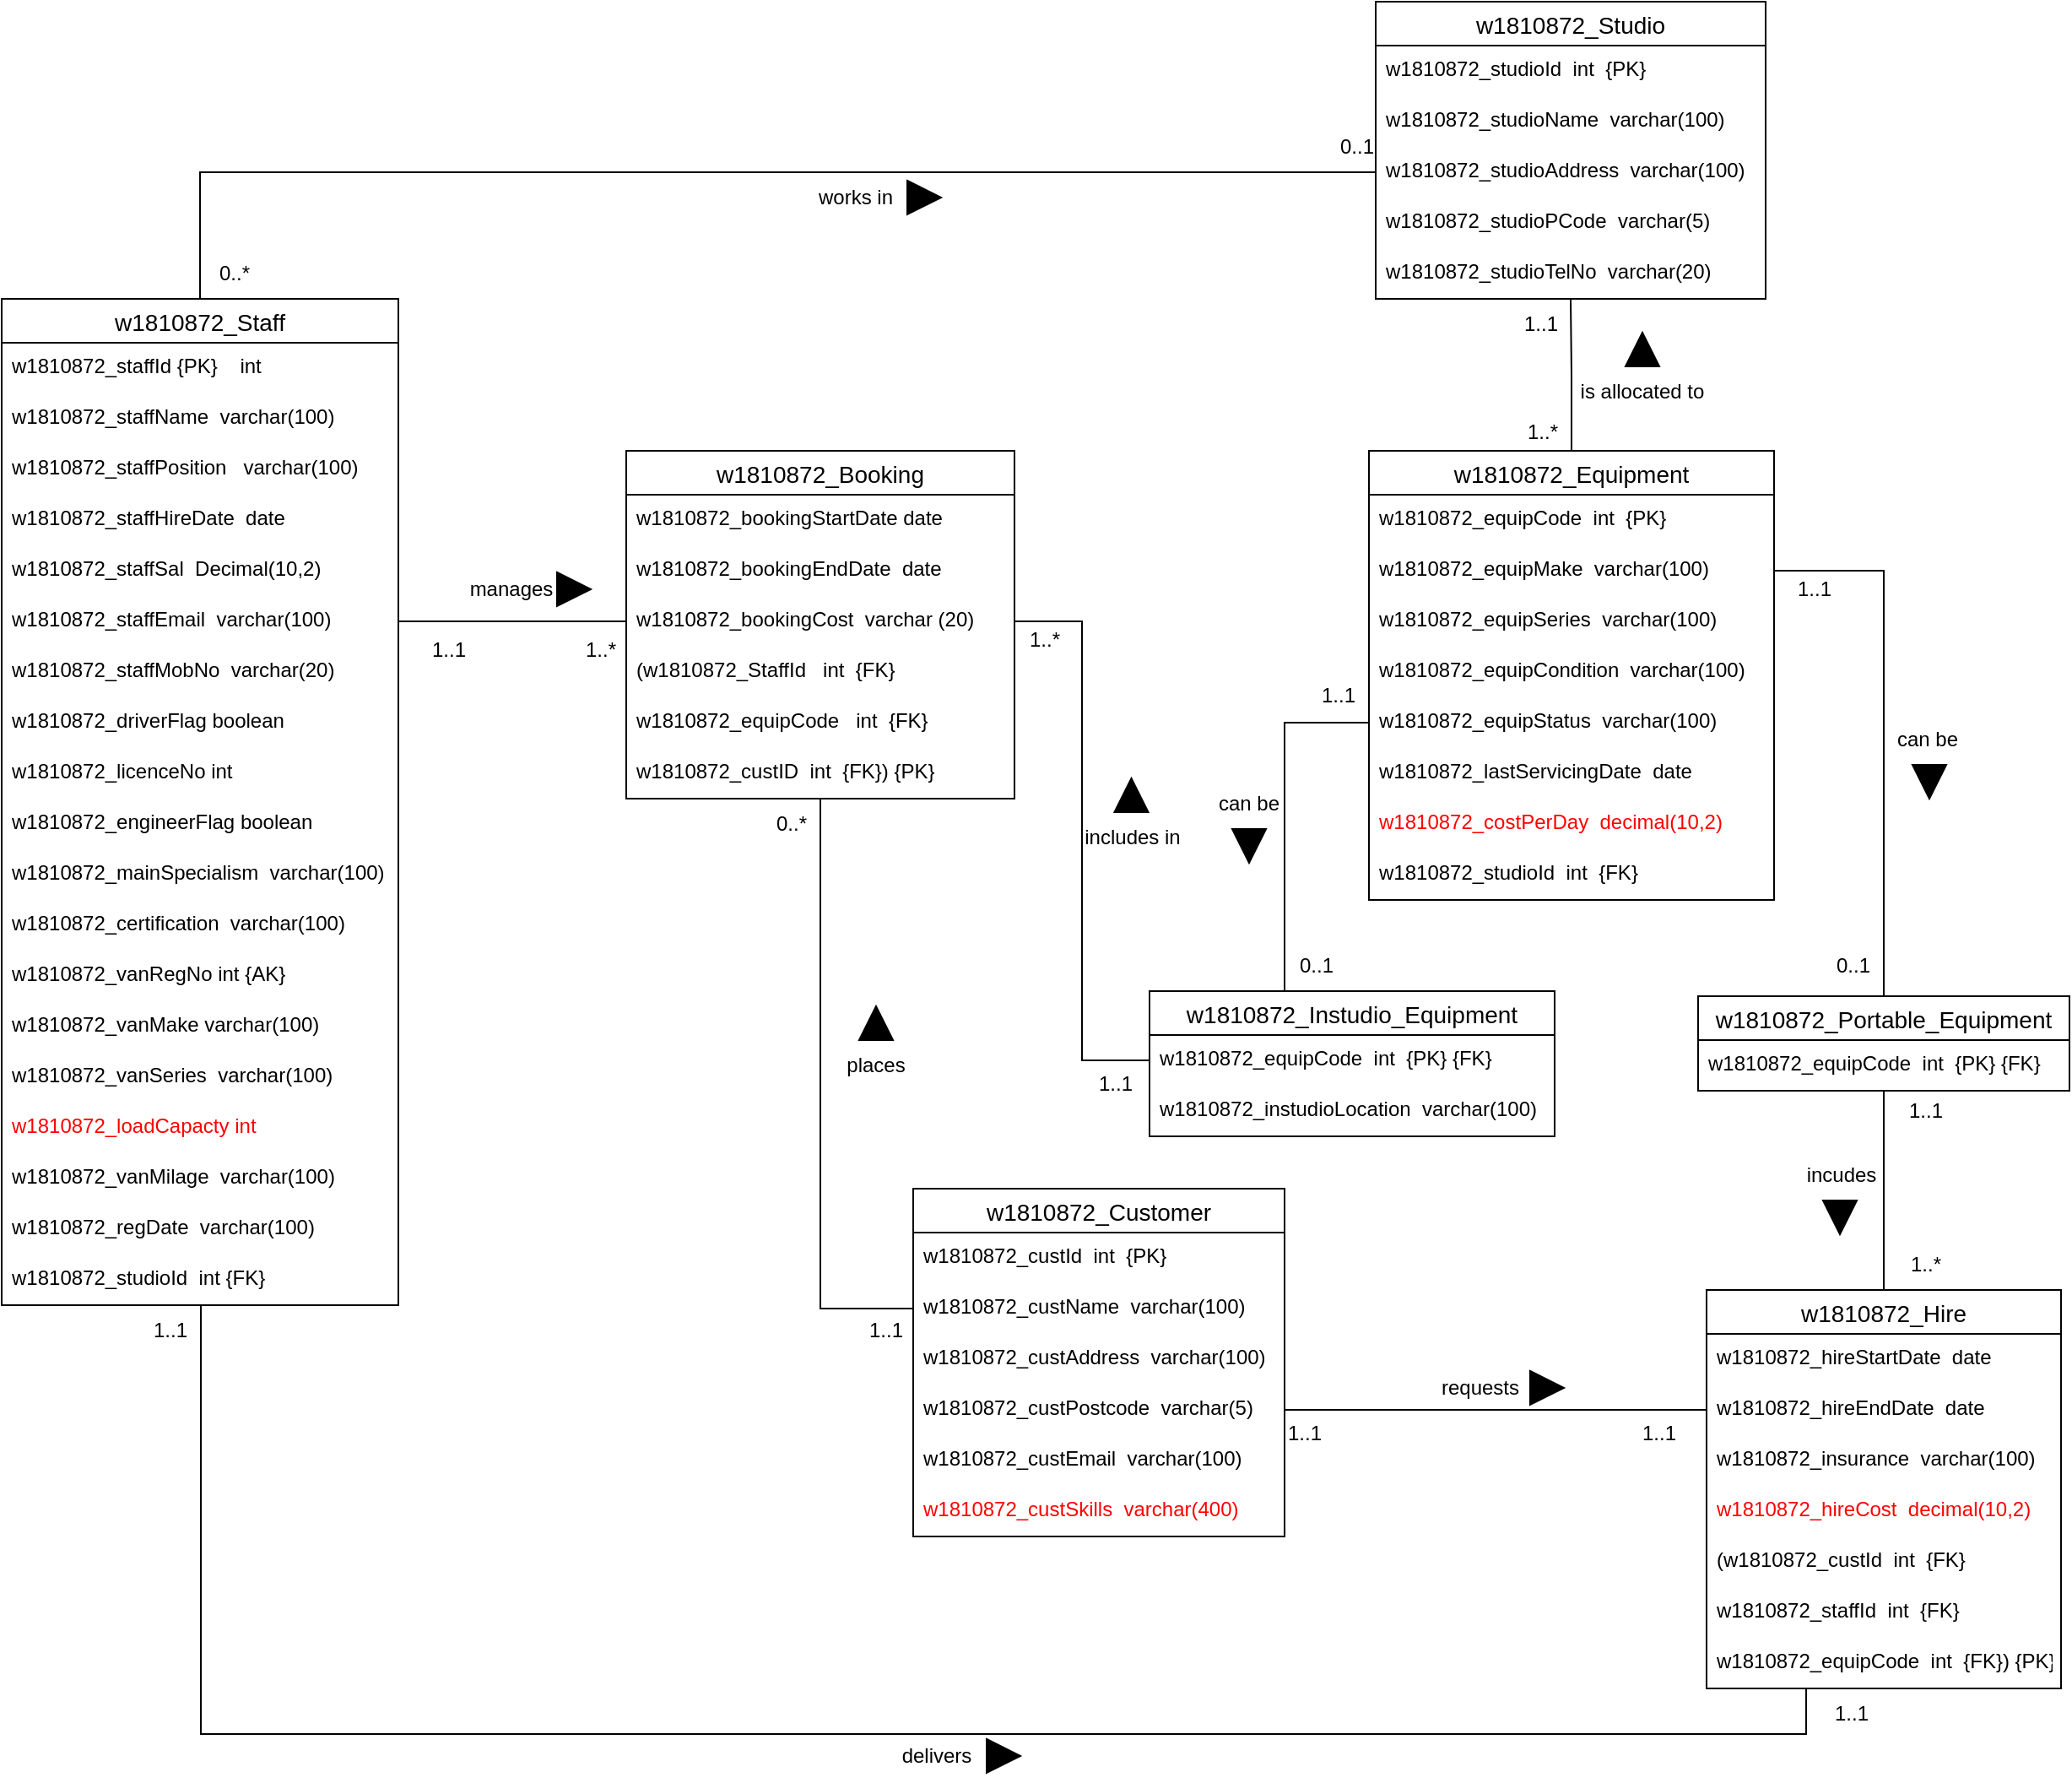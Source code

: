 <mxfile version="15.8.8" type="github">
  <diagram id="CcqqBkSiG1YW21hV8FYK" name="Version 1">
    <mxGraphModel dx="1422" dy="754" grid="1" gridSize="10" guides="1" tooltips="1" connect="1" arrows="1" fold="1" page="1" pageScale="1" pageWidth="850" pageHeight="1100" math="0" shadow="0">
      <root>
        <mxCell id="0" />
        <mxCell id="1" parent="0" />
        <mxCell id="VtyTTUjFAJm2ofCfpr8_-74" style="edgeStyle=orthogonalEdgeStyle;rounded=0;orthogonalLoop=1;jettySize=auto;html=1;endArrow=none;endFill=0;" parent="1" source="wH3_ArUirfap4TTfS6L5-1" target="VtyTTUjFAJm2ofCfpr8_-63" edge="1">
          <mxGeometry relative="1" as="geometry" />
        </mxCell>
        <mxCell id="wH3_ArUirfap4TTfS6L5-1" value="w1810872_Staff" style="swimlane;fontStyle=0;childLayout=stackLayout;horizontal=1;startSize=26;horizontalStack=0;resizeParent=1;resizeParentMax=0;resizeLast=0;collapsible=1;marginBottom=0;align=center;fontSize=14;" parent="1" vertex="1">
          <mxGeometry x="160" y="190" width="235" height="596" as="geometry" />
        </mxCell>
        <mxCell id="wH3_ArUirfap4TTfS6L5-2" value="w1810872_staffId {PK}    int" style="text;strokeColor=none;fillColor=none;spacingLeft=4;spacingRight=4;overflow=hidden;rotatable=0;points=[[0,0.5],[1,0.5]];portConstraint=eastwest;fontSize=12;" parent="wH3_ArUirfap4TTfS6L5-1" vertex="1">
          <mxGeometry y="26" width="235" height="30" as="geometry" />
        </mxCell>
        <mxCell id="wH3_ArUirfap4TTfS6L5-3" value="w1810872_staffName  varchar(100)" style="text;strokeColor=none;fillColor=none;spacingLeft=4;spacingRight=4;overflow=hidden;rotatable=0;points=[[0,0.5],[1,0.5]];portConstraint=eastwest;fontSize=12;" parent="wH3_ArUirfap4TTfS6L5-1" vertex="1">
          <mxGeometry y="56" width="235" height="30" as="geometry" />
        </mxCell>
        <mxCell id="wH3_ArUirfap4TTfS6L5-4" value="w1810872_staffPosition   varchar(100)" style="text;strokeColor=none;fillColor=none;spacingLeft=4;spacingRight=4;overflow=hidden;rotatable=0;points=[[0,0.5],[1,0.5]];portConstraint=eastwest;fontSize=12;" parent="wH3_ArUirfap4TTfS6L5-1" vertex="1">
          <mxGeometry y="86" width="235" height="30" as="geometry" />
        </mxCell>
        <mxCell id="wH3_ArUirfap4TTfS6L5-5" value="w1810872_staffHireDate  date" style="text;strokeColor=none;fillColor=none;spacingLeft=4;spacingRight=4;overflow=hidden;rotatable=0;points=[[0,0.5],[1,0.5]];portConstraint=eastwest;fontSize=12;" parent="wH3_ArUirfap4TTfS6L5-1" vertex="1">
          <mxGeometry y="116" width="235" height="30" as="geometry" />
        </mxCell>
        <mxCell id="wH3_ArUirfap4TTfS6L5-7" value="w1810872_staffSal  Decimal(10,2)" style="text;strokeColor=none;fillColor=none;spacingLeft=4;spacingRight=4;overflow=hidden;rotatable=0;points=[[0,0.5],[1,0.5]];portConstraint=eastwest;fontSize=12;fontColor=#000000;" parent="wH3_ArUirfap4TTfS6L5-1" vertex="1">
          <mxGeometry y="146" width="235" height="30" as="geometry" />
        </mxCell>
        <mxCell id="wH3_ArUirfap4TTfS6L5-8" value="w1810872_staffEmail  varchar(100)" style="text;strokeColor=none;fillColor=none;spacingLeft=4;spacingRight=4;overflow=hidden;rotatable=0;points=[[0,0.5],[1,0.5]];portConstraint=eastwest;fontSize=12;" parent="wH3_ArUirfap4TTfS6L5-1" vertex="1">
          <mxGeometry y="176" width="235" height="30" as="geometry" />
        </mxCell>
        <mxCell id="wH3_ArUirfap4TTfS6L5-6" value="w1810872_staffMobNo  varchar(20)" style="text;strokeColor=none;fillColor=none;spacingLeft=4;spacingRight=4;overflow=hidden;rotatable=0;points=[[0,0.5],[1,0.5]];portConstraint=eastwest;fontSize=12;" parent="wH3_ArUirfap4TTfS6L5-1" vertex="1">
          <mxGeometry y="206" width="235" height="30" as="geometry" />
        </mxCell>
        <mxCell id="wH3_ArUirfap4TTfS6L5-9" value="w1810872_driverFlag boolean" style="text;strokeColor=none;fillColor=none;spacingLeft=4;spacingRight=4;overflow=hidden;rotatable=0;points=[[0,0.5],[1,0.5]];portConstraint=eastwest;fontSize=12;" parent="wH3_ArUirfap4TTfS6L5-1" vertex="1">
          <mxGeometry y="236" width="235" height="30" as="geometry" />
        </mxCell>
        <mxCell id="wH3_ArUirfap4TTfS6L5-10" value="w1810872_licenceNo int" style="text;strokeColor=none;fillColor=none;spacingLeft=4;spacingRight=4;overflow=hidden;rotatable=0;points=[[0,0.5],[1,0.5]];portConstraint=eastwest;fontSize=12;" parent="wH3_ArUirfap4TTfS6L5-1" vertex="1">
          <mxGeometry y="266" width="235" height="30" as="geometry" />
        </mxCell>
        <mxCell id="wH3_ArUirfap4TTfS6L5-11" value="w1810872_engineerFlag boolean" style="text;strokeColor=none;fillColor=none;spacingLeft=4;spacingRight=4;overflow=hidden;rotatable=0;points=[[0,0.5],[1,0.5]];portConstraint=eastwest;fontSize=12;" parent="wH3_ArUirfap4TTfS6L5-1" vertex="1">
          <mxGeometry y="296" width="235" height="30" as="geometry" />
        </mxCell>
        <mxCell id="wH3_ArUirfap4TTfS6L5-12" value="w1810872_mainSpecialism  varchar(100)" style="text;strokeColor=none;fillColor=none;spacingLeft=4;spacingRight=4;overflow=hidden;rotatable=0;points=[[0,0.5],[1,0.5]];portConstraint=eastwest;fontSize=12;" parent="wH3_ArUirfap4TTfS6L5-1" vertex="1">
          <mxGeometry y="326" width="235" height="30" as="geometry" />
        </mxCell>
        <mxCell id="wH3_ArUirfap4TTfS6L5-18" value="w1810872_certification  varchar(100)" style="text;strokeColor=none;fillColor=none;spacingLeft=4;spacingRight=4;overflow=hidden;rotatable=0;points=[[0,0.5],[1,0.5]];portConstraint=eastwest;fontSize=12;fontColor=#000000;" parent="wH3_ArUirfap4TTfS6L5-1" vertex="1">
          <mxGeometry y="356" width="235" height="30" as="geometry" />
        </mxCell>
        <mxCell id="wH3_ArUirfap4TTfS6L5-24" value="w1810872_vanRegNo int {AK}" style="text;strokeColor=none;fillColor=none;spacingLeft=4;spacingRight=4;overflow=hidden;rotatable=0;points=[[0,0.5],[1,0.5]];portConstraint=eastwest;fontSize=12;fontColor=#000000;" parent="wH3_ArUirfap4TTfS6L5-1" vertex="1">
          <mxGeometry y="386" width="235" height="30" as="geometry" />
        </mxCell>
        <mxCell id="wH3_ArUirfap4TTfS6L5-19" value="w1810872_vanMake varchar(100)" style="text;strokeColor=none;fillColor=none;spacingLeft=4;spacingRight=4;overflow=hidden;rotatable=0;points=[[0,0.5],[1,0.5]];portConstraint=eastwest;fontSize=12;fontColor=#000000;" parent="wH3_ArUirfap4TTfS6L5-1" vertex="1">
          <mxGeometry y="416" width="235" height="30" as="geometry" />
        </mxCell>
        <mxCell id="wH3_ArUirfap4TTfS6L5-26" value="w1810872_vanSeries  varchar(100)" style="text;strokeColor=none;fillColor=none;spacingLeft=4;spacingRight=4;overflow=hidden;rotatable=0;points=[[0,0.5],[1,0.5]];portConstraint=eastwest;fontSize=12;fontColor=#000000;" parent="wH3_ArUirfap4TTfS6L5-1" vertex="1">
          <mxGeometry y="446" width="235" height="30" as="geometry" />
        </mxCell>
        <mxCell id="wH3_ArUirfap4TTfS6L5-27" value="w1810872_loadCapacty int" style="text;strokeColor=none;fillColor=none;spacingLeft=4;spacingRight=4;overflow=hidden;rotatable=0;points=[[0,0.5],[1,0.5]];portConstraint=eastwest;fontSize=12;fontColor=#FF0000;" parent="wH3_ArUirfap4TTfS6L5-1" vertex="1">
          <mxGeometry y="476" width="235" height="30" as="geometry" />
        </mxCell>
        <mxCell id="wH3_ArUirfap4TTfS6L5-25" value="w1810872_vanMilage  varchar(100)" style="text;strokeColor=none;fillColor=none;spacingLeft=4;spacingRight=4;overflow=hidden;rotatable=0;points=[[0,0.5],[1,0.5]];portConstraint=eastwest;fontSize=12;fontColor=#000000;" parent="wH3_ArUirfap4TTfS6L5-1" vertex="1">
          <mxGeometry y="506" width="235" height="30" as="geometry" />
        </mxCell>
        <mxCell id="wH3_ArUirfap4TTfS6L5-28" value="w1810872_regDate  varchar(100)" style="text;strokeColor=none;fillColor=none;spacingLeft=4;spacingRight=4;overflow=hidden;rotatable=0;points=[[0,0.5],[1,0.5]];portConstraint=eastwest;fontSize=12;fontColor=#000000;" parent="wH3_ArUirfap4TTfS6L5-1" vertex="1">
          <mxGeometry y="536" width="235" height="30" as="geometry" />
        </mxCell>
        <mxCell id="VtyTTUjFAJm2ofCfpr8_-73" value="w1810872_studioId  int {FK}" style="text;strokeColor=none;fillColor=none;spacingLeft=4;spacingRight=4;overflow=hidden;rotatable=0;points=[[0,0.5],[1,0.5]];portConstraint=eastwest;fontSize=12;fontColor=#000000;" parent="wH3_ArUirfap4TTfS6L5-1" vertex="1">
          <mxGeometry y="566" width="235" height="30" as="geometry" />
        </mxCell>
        <mxCell id="VtyTTUjFAJm2ofCfpr8_-67" style="edgeStyle=orthogonalEdgeStyle;rounded=0;orthogonalLoop=1;jettySize=auto;html=1;endArrow=none;endFill=0;" parent="1" source="wH3_ArUirfap4TTfS6L5-29" target="VtyTTUjFAJm2ofCfpr8_-61" edge="1">
          <mxGeometry relative="1" as="geometry" />
        </mxCell>
        <mxCell id="wH3_ArUirfap4TTfS6L5-29" value="w1810872_Equipment" style="swimlane;fontStyle=0;childLayout=stackLayout;horizontal=1;startSize=26;horizontalStack=0;resizeParent=1;resizeParentMax=0;resizeLast=0;collapsible=1;marginBottom=0;align=center;fontSize=14;fontColor=#000000;" parent="1" vertex="1">
          <mxGeometry x="970" y="280" width="240" height="266" as="geometry" />
        </mxCell>
        <mxCell id="wH3_ArUirfap4TTfS6L5-30" value="w1810872_equipCode  int  {PK}" style="text;strokeColor=none;fillColor=none;spacingLeft=4;spacingRight=4;overflow=hidden;rotatable=0;points=[[0,0.5],[1,0.5]];portConstraint=eastwest;fontSize=12;fontColor=#000000;" parent="wH3_ArUirfap4TTfS6L5-29" vertex="1">
          <mxGeometry y="26" width="240" height="30" as="geometry" />
        </mxCell>
        <mxCell id="wH3_ArUirfap4TTfS6L5-31" value="w1810872_equipMake  varchar(100)" style="text;strokeColor=none;fillColor=none;spacingLeft=4;spacingRight=4;overflow=hidden;rotatable=0;points=[[0,0.5],[1,0.5]];portConstraint=eastwest;fontSize=12;fontColor=#000000;" parent="wH3_ArUirfap4TTfS6L5-29" vertex="1">
          <mxGeometry y="56" width="240" height="30" as="geometry" />
        </mxCell>
        <mxCell id="wH3_ArUirfap4TTfS6L5-32" value="w1810872_equipSeries  varchar(100)" style="text;strokeColor=none;fillColor=none;spacingLeft=4;spacingRight=4;overflow=hidden;rotatable=0;points=[[0,0.5],[1,0.5]];portConstraint=eastwest;fontSize=12;fontColor=#000000;" parent="wH3_ArUirfap4TTfS6L5-29" vertex="1">
          <mxGeometry y="86" width="240" height="30" as="geometry" />
        </mxCell>
        <mxCell id="wH3_ArUirfap4TTfS6L5-56" value="w1810872_equipCondition  varchar(100)" style="text;strokeColor=none;fillColor=none;spacingLeft=4;spacingRight=4;overflow=hidden;rotatable=0;points=[[0,0.5],[1,0.5]];portConstraint=eastwest;fontSize=12;fontColor=#000000;" parent="wH3_ArUirfap4TTfS6L5-29" vertex="1">
          <mxGeometry y="116" width="240" height="30" as="geometry" />
        </mxCell>
        <mxCell id="wH3_ArUirfap4TTfS6L5-57" value="w1810872_equipStatus  varchar(100)" style="text;strokeColor=none;fillColor=none;spacingLeft=4;spacingRight=4;overflow=hidden;rotatable=0;points=[[0,0.5],[1,0.5]];portConstraint=eastwest;fontSize=12;fontColor=#000000;" parent="wH3_ArUirfap4TTfS6L5-29" vertex="1">
          <mxGeometry y="146" width="240" height="30" as="geometry" />
        </mxCell>
        <mxCell id="wH3_ArUirfap4TTfS6L5-58" value="w1810872_lastServicingDate  date" style="text;strokeColor=none;fillColor=none;spacingLeft=4;spacingRight=4;overflow=hidden;rotatable=0;points=[[0,0.5],[1,0.5]];portConstraint=eastwest;fontSize=12;fontColor=#000000;" parent="wH3_ArUirfap4TTfS6L5-29" vertex="1">
          <mxGeometry y="176" width="240" height="30" as="geometry" />
        </mxCell>
        <mxCell id="wH3_ArUirfap4TTfS6L5-59" value="w1810872_costPerDay  decimal(10,2)" style="text;strokeColor=none;fillColor=none;spacingLeft=4;spacingRight=4;overflow=hidden;rotatable=0;points=[[0,0.5],[1,0.5]];portConstraint=eastwest;fontSize=12;fontColor=#FF0000;" parent="wH3_ArUirfap4TTfS6L5-29" vertex="1">
          <mxGeometry y="206" width="240" height="30" as="geometry" />
        </mxCell>
        <mxCell id="VtyTTUjFAJm2ofCfpr8_-72" value="w1810872_studioId  int  {FK}" style="text;strokeColor=none;fillColor=none;spacingLeft=4;spacingRight=4;overflow=hidden;rotatable=0;points=[[0,0.5],[1,0.5]];portConstraint=eastwest;fontSize=12;fontColor=#000000;" parent="wH3_ArUirfap4TTfS6L5-29" vertex="1">
          <mxGeometry y="236" width="240" height="30" as="geometry" />
        </mxCell>
        <mxCell id="wH3_ArUirfap4TTfS6L5-33" value="w1810872_Instudio_Equipment" style="swimlane;fontStyle=0;childLayout=stackLayout;horizontal=1;startSize=26;horizontalStack=0;resizeParent=1;resizeParentMax=0;resizeLast=0;collapsible=1;marginBottom=0;align=center;fontSize=14;fontColor=#000000;" parent="1" vertex="1">
          <mxGeometry x="840" y="600" width="240" height="86" as="geometry" />
        </mxCell>
        <mxCell id="nbJVjTYj6Yu_1hs8ueYN-1" value="w1810872_equipCode  int  {PK} {FK}" style="text;strokeColor=none;fillColor=none;spacingLeft=4;spacingRight=4;overflow=hidden;rotatable=0;points=[[0,0.5],[1,0.5]];portConstraint=eastwest;fontSize=12;fontColor=#000000;" parent="wH3_ArUirfap4TTfS6L5-33" vertex="1">
          <mxGeometry y="26" width="240" height="30" as="geometry" />
        </mxCell>
        <mxCell id="wH3_ArUirfap4TTfS6L5-34" value="w1810872_instudioLocation  varchar(100)" style="text;strokeColor=none;fillColor=none;spacingLeft=4;spacingRight=4;overflow=hidden;rotatable=0;points=[[0,0.5],[1,0.5]];portConstraint=eastwest;fontSize=12;fontColor=#000000;" parent="wH3_ArUirfap4TTfS6L5-33" vertex="1">
          <mxGeometry y="56" width="240" height="30" as="geometry" />
        </mxCell>
        <mxCell id="28Ivz7gwSlMY4bfBRnSF-2" style="edgeStyle=orthogonalEdgeStyle;rounded=0;orthogonalLoop=1;jettySize=auto;html=1;endArrow=none;endFill=0;" parent="1" source="wH3_ArUirfap4TTfS6L5-37" target="VtyTTUjFAJm2ofCfpr8_-10" edge="1">
          <mxGeometry relative="1" as="geometry" />
        </mxCell>
        <mxCell id="wH3_ArUirfap4TTfS6L5-37" value="w1810872_Portable_Equipment" style="swimlane;fontStyle=0;childLayout=stackLayout;horizontal=1;startSize=26;horizontalStack=0;resizeParent=1;resizeParentMax=0;resizeLast=0;collapsible=1;marginBottom=0;align=center;fontSize=14;fontColor=#000000;" parent="1" vertex="1">
          <mxGeometry x="1165" y="603" width="220" height="56" as="geometry" />
        </mxCell>
        <mxCell id="nbJVjTYj6Yu_1hs8ueYN-3" value="w1810872_equipCode  int  {PK} {FK}" style="text;strokeColor=none;fillColor=none;spacingLeft=4;spacingRight=4;overflow=hidden;rotatable=0;points=[[0,0.5],[1,0.5]];portConstraint=eastwest;fontSize=12;fontColor=#000000;" parent="wH3_ArUirfap4TTfS6L5-37" vertex="1">
          <mxGeometry y="26" width="220" height="30" as="geometry" />
        </mxCell>
        <mxCell id="wH3_ArUirfap4TTfS6L5-41" style="edgeStyle=orthogonalEdgeStyle;rounded=0;orthogonalLoop=1;jettySize=auto;html=1;fontColor=#000000;endArrow=none;endFill=0;exitX=0;exitY=0.5;exitDx=0;exitDy=0;" parent="1" source="wH3_ArUirfap4TTfS6L5-56" target="wH3_ArUirfap4TTfS6L5-33" edge="1">
          <mxGeometry relative="1" as="geometry">
            <Array as="points">
              <mxPoint x="920" y="441" />
            </Array>
          </mxGeometry>
        </mxCell>
        <mxCell id="wH3_ArUirfap4TTfS6L5-42" style="edgeStyle=orthogonalEdgeStyle;rounded=0;orthogonalLoop=1;jettySize=auto;html=1;fontColor=#000000;endArrow=none;endFill=0;" parent="1" source="wH3_ArUirfap4TTfS6L5-31" target="wH3_ArUirfap4TTfS6L5-37" edge="1">
          <mxGeometry relative="1" as="geometry" />
        </mxCell>
        <mxCell id="wH3_ArUirfap4TTfS6L5-43" value="can be" style="text;html=1;strokeColor=none;fillColor=none;align=center;verticalAlign=middle;whiteSpace=wrap;rounded=0;fontColor=#000000;" parent="1" vertex="1">
          <mxGeometry x="869" y="474" width="60" height="30" as="geometry" />
        </mxCell>
        <mxCell id="wH3_ArUirfap4TTfS6L5-44" value="" style="triangle;whiteSpace=wrap;html=1;fontColor=#000000;direction=south;fillColor=#000000;" parent="1" vertex="1">
          <mxGeometry x="889" y="504" width="20" height="20" as="geometry" />
        </mxCell>
        <mxCell id="wH3_ArUirfap4TTfS6L5-46" value="1..1" style="text;html=1;strokeColor=none;fillColor=none;align=center;verticalAlign=middle;whiteSpace=wrap;rounded=0;fontColor=#000000;" parent="1" vertex="1">
          <mxGeometry x="922" y="410" width="60" height="30" as="geometry" />
        </mxCell>
        <mxCell id="wH3_ArUirfap4TTfS6L5-51" value="1..1" style="text;html=1;strokeColor=none;fillColor=none;align=center;verticalAlign=middle;whiteSpace=wrap;rounded=0;fontColor=#000000;" parent="1" vertex="1">
          <mxGeometry x="1204" y="347" width="60" height="30" as="geometry" />
        </mxCell>
        <mxCell id="wH3_ArUirfap4TTfS6L5-52" value="0..1&lt;span style=&quot;color: rgba(0 , 0 , 0 , 0) ; font-family: monospace ; font-size: 0px&quot;&gt;%3CmxGraphModel%3E%3Croot%3E%3CmxCell%20id%3D%220%22%2F%3E%3CmxCell%20id%3D%221%22%20parent%3D%220%22%2F%3E%3CmxCell%20id%3D%222%22%20value%3D%221..1%22%20style%3D%22text%3Bhtml%3D1%3BstrokeColor%3Dnone%3BfillColor%3Dnone%3Balign%3Dcenter%3BverticalAlign%3Dmiddle%3BwhiteSpace%3Dwrap%3Brounded%3D0%3BfontColor%3D%23000000%3B%22%20vertex%3D%221%22%20parent%3D%221%22%3E%3CmxGeometry%20x%3D%22722%22%20y%3D%22350%22%20width%3D%2260%22%20height%3D%2230%22%20as%3D%22geometry%22%2F%3E%3C%2FmxCell%3E%3C%2Froot%3E%3C%2FmxGraphModel%3E&lt;/span&gt;" style="text;html=1;strokeColor=none;fillColor=none;align=center;verticalAlign=middle;whiteSpace=wrap;rounded=0;fontColor=#000000;" parent="1" vertex="1">
          <mxGeometry x="909" y="570" width="60" height="30" as="geometry" />
        </mxCell>
        <mxCell id="wH3_ArUirfap4TTfS6L5-53" value="0..1" style="text;html=1;strokeColor=none;fillColor=none;align=center;verticalAlign=middle;whiteSpace=wrap;rounded=0;fontColor=#000000;" parent="1" vertex="1">
          <mxGeometry x="1227" y="570" width="60" height="30" as="geometry" />
        </mxCell>
        <mxCell id="wH3_ArUirfap4TTfS6L5-54" value="can be" style="text;html=1;strokeColor=none;fillColor=none;align=center;verticalAlign=middle;whiteSpace=wrap;rounded=0;fontColor=#000000;" parent="1" vertex="1">
          <mxGeometry x="1271" y="436" width="60" height="30" as="geometry" />
        </mxCell>
        <mxCell id="wH3_ArUirfap4TTfS6L5-55" value="" style="triangle;whiteSpace=wrap;html=1;fontColor=#000000;direction=south;fillColor=#000000;" parent="1" vertex="1">
          <mxGeometry x="1292" y="466" width="20" height="20" as="geometry" />
        </mxCell>
        <mxCell id="n2K_HDW1BZdv-mTh19Q7-1" value="w1810872_Customer" style="swimlane;fontStyle=0;childLayout=stackLayout;horizontal=1;startSize=26;horizontalStack=0;resizeParent=1;resizeParentMax=0;resizeLast=0;collapsible=1;marginBottom=0;align=center;fontSize=14;fontColor=#000000;" parent="1" vertex="1">
          <mxGeometry x="700" y="717" width="220" height="206" as="geometry" />
        </mxCell>
        <mxCell id="n2K_HDW1BZdv-mTh19Q7-2" value="w1810872_custId  int  {PK}" style="text;strokeColor=none;fillColor=none;spacingLeft=4;spacingRight=4;overflow=hidden;rotatable=0;points=[[0,0.5],[1,0.5]];portConstraint=eastwest;fontSize=12;fontColor=#000000;" parent="n2K_HDW1BZdv-mTh19Q7-1" vertex="1">
          <mxGeometry y="26" width="220" height="30" as="geometry" />
        </mxCell>
        <mxCell id="n2K_HDW1BZdv-mTh19Q7-3" value="w1810872_custName  varchar(100)" style="text;strokeColor=none;fillColor=none;spacingLeft=4;spacingRight=4;overflow=hidden;rotatable=0;points=[[0,0.5],[1,0.5]];portConstraint=eastwest;fontSize=12;fontColor=#000000;" parent="n2K_HDW1BZdv-mTh19Q7-1" vertex="1">
          <mxGeometry y="56" width="220" height="30" as="geometry" />
        </mxCell>
        <mxCell id="n2K_HDW1BZdv-mTh19Q7-4" value="w1810872_custAddress  varchar(100)" style="text;strokeColor=none;fillColor=none;spacingLeft=4;spacingRight=4;overflow=hidden;rotatable=0;points=[[0,0.5],[1,0.5]];portConstraint=eastwest;fontSize=12;fontColor=#000000;" parent="n2K_HDW1BZdv-mTh19Q7-1" vertex="1">
          <mxGeometry y="86" width="220" height="30" as="geometry" />
        </mxCell>
        <mxCell id="n2K_HDW1BZdv-mTh19Q7-5" value="w1810872_custPostcode  varchar(5)" style="text;strokeColor=none;fillColor=none;spacingLeft=4;spacingRight=4;overflow=hidden;rotatable=0;points=[[0,0.5],[1,0.5]];portConstraint=eastwest;fontSize=12;fontColor=#000000;" parent="n2K_HDW1BZdv-mTh19Q7-1" vertex="1">
          <mxGeometry y="116" width="220" height="30" as="geometry" />
        </mxCell>
        <mxCell id="n2K_HDW1BZdv-mTh19Q7-6" value="w1810872_custEmail  varchar(100)" style="text;strokeColor=none;fillColor=none;spacingLeft=4;spacingRight=4;overflow=hidden;rotatable=0;points=[[0,0.5],[1,0.5]];portConstraint=eastwest;fontSize=12;fontColor=#000000;" parent="n2K_HDW1BZdv-mTh19Q7-1" vertex="1">
          <mxGeometry y="146" width="220" height="30" as="geometry" />
        </mxCell>
        <mxCell id="n2K_HDW1BZdv-mTh19Q7-7" value="w1810872_custSkills  varchar(400)" style="text;strokeColor=none;fillColor=none;spacingLeft=4;spacingRight=4;overflow=hidden;rotatable=0;points=[[0,0.5],[1,0.5]];portConstraint=eastwest;fontSize=12;fontColor=#FF0000;" parent="n2K_HDW1BZdv-mTh19Q7-1" vertex="1">
          <mxGeometry y="176" width="220" height="30" as="geometry" />
        </mxCell>
        <mxCell id="n2K_HDW1BZdv-mTh19Q7-21" style="edgeStyle=orthogonalEdgeStyle;rounded=0;orthogonalLoop=1;jettySize=auto;html=1;endArrow=none;endFill=0;" parent="1" source="n2K_HDW1BZdv-mTh19Q7-9" target="n2K_HDW1BZdv-mTh19Q7-3" edge="1">
          <mxGeometry relative="1" as="geometry" />
        </mxCell>
        <mxCell id="n2K_HDW1BZdv-mTh19Q7-9" value="w1810872_Booking" style="swimlane;fontStyle=0;childLayout=stackLayout;horizontal=1;startSize=26;horizontalStack=0;resizeParent=1;resizeParentMax=0;resizeLast=0;collapsible=1;marginBottom=0;align=center;fontSize=14;fontColor=#000000;" parent="1" vertex="1">
          <mxGeometry x="530" y="280" width="230" height="206" as="geometry" />
        </mxCell>
        <mxCell id="VtyTTUjFAJm2ofCfpr8_-55" value="w1810872_bookingStartDate date" style="text;strokeColor=none;fillColor=none;spacingLeft=4;spacingRight=4;overflow=hidden;rotatable=0;points=[[0,0.5],[1,0.5]];portConstraint=eastwest;fontSize=12;fontColor=#000000;" parent="n2K_HDW1BZdv-mTh19Q7-9" vertex="1">
          <mxGeometry y="26" width="230" height="30" as="geometry" />
        </mxCell>
        <mxCell id="VtyTTUjFAJm2ofCfpr8_-56" value="w1810872_bookingEndDate  date" style="text;strokeColor=none;fillColor=none;spacingLeft=4;spacingRight=4;overflow=hidden;rotatable=0;points=[[0,0.5],[1,0.5]];portConstraint=eastwest;fontSize=12;fontColor=#000000;" parent="n2K_HDW1BZdv-mTh19Q7-9" vertex="1">
          <mxGeometry y="56" width="230" height="30" as="geometry" />
        </mxCell>
        <mxCell id="VtyTTUjFAJm2ofCfpr8_-57" value="w1810872_bookingCost  varchar (20)" style="text;strokeColor=none;fillColor=none;spacingLeft=4;spacingRight=4;overflow=hidden;rotatable=0;points=[[0,0.5],[1,0.5]];portConstraint=eastwest;fontSize=12;fontColor=#000000;" parent="n2K_HDW1BZdv-mTh19Q7-9" vertex="1">
          <mxGeometry y="86" width="230" height="30" as="geometry" />
        </mxCell>
        <mxCell id="n2K_HDW1BZdv-mTh19Q7-11" value="(w1810872_StaffId   int  {FK} " style="text;strokeColor=none;fillColor=none;spacingLeft=4;spacingRight=4;overflow=hidden;rotatable=0;points=[[0,0.5],[1,0.5]];portConstraint=eastwest;fontSize=12;fontColor=#000000;" parent="n2K_HDW1BZdv-mTh19Q7-9" vertex="1">
          <mxGeometry y="116" width="230" height="30" as="geometry" />
        </mxCell>
        <mxCell id="n2K_HDW1BZdv-mTh19Q7-12" value="w1810872_equipCode   int  {FK}" style="text;strokeColor=none;fillColor=none;spacingLeft=4;spacingRight=4;overflow=hidden;rotatable=0;points=[[0,0.5],[1,0.5]];portConstraint=eastwest;fontSize=12;fontColor=#000000;" parent="n2K_HDW1BZdv-mTh19Q7-9" vertex="1">
          <mxGeometry y="146" width="230" height="30" as="geometry" />
        </mxCell>
        <mxCell id="n2K_HDW1BZdv-mTh19Q7-13" value="w1810872_custID  int  {FK}) {PK}" style="text;strokeColor=none;fillColor=none;spacingLeft=4;spacingRight=4;overflow=hidden;rotatable=0;points=[[0,0.5],[1,0.5]];portConstraint=eastwest;fontSize=12;fontColor=#000000;" parent="n2K_HDW1BZdv-mTh19Q7-9" vertex="1">
          <mxGeometry y="176" width="230" height="30" as="geometry" />
        </mxCell>
        <mxCell id="n2K_HDW1BZdv-mTh19Q7-19" value="1..*" style="text;html=1;strokeColor=none;fillColor=none;align=center;verticalAlign=middle;whiteSpace=wrap;rounded=0;" parent="1" vertex="1">
          <mxGeometry x="485" y="383" width="60" height="30" as="geometry" />
        </mxCell>
        <mxCell id="n2K_HDW1BZdv-mTh19Q7-20" value="1..*" style="text;html=1;strokeColor=none;fillColor=none;align=center;verticalAlign=middle;whiteSpace=wrap;rounded=0;" parent="1" vertex="1">
          <mxGeometry x="748" y="377" width="60" height="30" as="geometry" />
        </mxCell>
        <mxCell id="n2K_HDW1BZdv-mTh19Q7-22" value="0..*" style="text;html=1;strokeColor=none;fillColor=none;align=center;verticalAlign=middle;whiteSpace=wrap;rounded=0;" parent="1" vertex="1">
          <mxGeometry x="598" y="486" width="60" height="30" as="geometry" />
        </mxCell>
        <mxCell id="n2K_HDW1BZdv-mTh19Q7-23" value="1..1" style="text;html=1;strokeColor=none;fillColor=none;align=center;verticalAlign=middle;whiteSpace=wrap;rounded=0;" parent="1" vertex="1">
          <mxGeometry x="790" y="640" width="60" height="30" as="geometry" />
        </mxCell>
        <mxCell id="n2K_HDW1BZdv-mTh19Q7-24" value="1..1" style="text;html=1;strokeColor=none;fillColor=none;align=center;verticalAlign=middle;whiteSpace=wrap;rounded=0;" parent="1" vertex="1">
          <mxGeometry x="395" y="383" width="60" height="30" as="geometry" />
        </mxCell>
        <mxCell id="n2K_HDW1BZdv-mTh19Q7-25" value="1..1" style="text;html=1;strokeColor=none;fillColor=none;align=center;verticalAlign=middle;whiteSpace=wrap;rounded=0;" parent="1" vertex="1">
          <mxGeometry x="654" y="786" width="60" height="30" as="geometry" />
        </mxCell>
        <mxCell id="Edv-MvZsnZ7X6Sw8Yy-o-7" value="manages" style="text;html=1;strokeColor=none;fillColor=none;align=center;verticalAlign=middle;whiteSpace=wrap;rounded=0;" parent="1" vertex="1">
          <mxGeometry x="432" y="347" width="60" height="30" as="geometry" />
        </mxCell>
        <mxCell id="VtyTTUjFAJm2ofCfpr8_-1" value="" style="triangle;whiteSpace=wrap;html=1;fontColor=#000000;direction=east;fillColor=#000000;" parent="1" vertex="1">
          <mxGeometry x="489" y="352" width="20" height="20" as="geometry" />
        </mxCell>
        <mxCell id="VtyTTUjFAJm2ofCfpr8_-2" value="includes in" style="text;html=1;strokeColor=none;fillColor=none;align=center;verticalAlign=middle;whiteSpace=wrap;rounded=0;" parent="1" vertex="1">
          <mxGeometry x="793.5" y="494" width="71.5" height="30" as="geometry" />
        </mxCell>
        <mxCell id="VtyTTUjFAJm2ofCfpr8_-3" value="" style="triangle;whiteSpace=wrap;html=1;fontColor=#000000;direction=north;fillColor=#000000;" parent="1" vertex="1">
          <mxGeometry x="819.25" y="474" width="20" height="20" as="geometry" />
        </mxCell>
        <mxCell id="VtyTTUjFAJm2ofCfpr8_-4" value="places" style="text;html=1;strokeColor=none;fillColor=none;align=center;verticalAlign=middle;whiteSpace=wrap;rounded=0;fontColor=#000000;" parent="1" vertex="1">
          <mxGeometry x="648" y="629" width="60" height="30" as="geometry" />
        </mxCell>
        <mxCell id="VtyTTUjFAJm2ofCfpr8_-5" value="" style="triangle;whiteSpace=wrap;html=1;fontColor=#000000;direction=north;fillColor=#000000;" parent="1" vertex="1">
          <mxGeometry x="668" y="609" width="20" height="20" as="geometry" />
        </mxCell>
        <mxCell id="VtyTTUjFAJm2ofCfpr8_-21" style="edgeStyle=orthogonalEdgeStyle;rounded=0;orthogonalLoop=1;jettySize=auto;html=1;endArrow=none;endFill=0;" parent="1" source="VtyTTUjFAJm2ofCfpr8_-10" target="VtyTTUjFAJm2ofCfpr8_-73" edge="1">
          <mxGeometry relative="1" as="geometry">
            <Array as="points">
              <mxPoint x="1229" y="1040" />
              <mxPoint x="278" y="1040" />
            </Array>
          </mxGeometry>
        </mxCell>
        <mxCell id="VtyTTUjFAJm2ofCfpr8_-10" value="w1810872_Hire" style="swimlane;fontStyle=0;childLayout=stackLayout;horizontal=1;startSize=26;horizontalStack=0;resizeParent=1;resizeParentMax=0;resizeLast=0;collapsible=1;marginBottom=0;align=center;fontSize=14;fontColor=#000000;" parent="1" vertex="1">
          <mxGeometry x="1170" y="777" width="210" height="236" as="geometry" />
        </mxCell>
        <mxCell id="VtyTTUjFAJm2ofCfpr8_-50" value="w1810872_hireStartDate  date" style="text;strokeColor=none;fillColor=none;spacingLeft=4;spacingRight=4;overflow=hidden;rotatable=0;points=[[0,0.5],[1,0.5]];portConstraint=eastwest;fontSize=12;fontColor=#000000;" parent="VtyTTUjFAJm2ofCfpr8_-10" vertex="1">
          <mxGeometry y="26" width="210" height="30" as="geometry" />
        </mxCell>
        <mxCell id="VtyTTUjFAJm2ofCfpr8_-51" value="w1810872_hireEndDate  date" style="text;strokeColor=none;fillColor=none;spacingLeft=4;spacingRight=4;overflow=hidden;rotatable=0;points=[[0,0.5],[1,0.5]];portConstraint=eastwest;fontSize=12;fontColor=#000000;" parent="VtyTTUjFAJm2ofCfpr8_-10" vertex="1">
          <mxGeometry y="56" width="210" height="30" as="geometry" />
        </mxCell>
        <mxCell id="VtyTTUjFAJm2ofCfpr8_-53" value="w1810872_insurance  varchar(100)" style="text;strokeColor=none;fillColor=none;spacingLeft=4;spacingRight=4;overflow=hidden;rotatable=0;points=[[0,0.5],[1,0.5]];portConstraint=eastwest;fontSize=12;fontColor=#000000;" parent="VtyTTUjFAJm2ofCfpr8_-10" vertex="1">
          <mxGeometry y="86" width="210" height="30" as="geometry" />
        </mxCell>
        <mxCell id="VtyTTUjFAJm2ofCfpr8_-54" value="w1810872_hireCost  decimal(10,2)" style="text;strokeColor=none;fillColor=none;spacingLeft=4;spacingRight=4;overflow=hidden;rotatable=0;points=[[0,0.5],[1,0.5]];portConstraint=eastwest;fontSize=12;fontColor=#FF0000;" parent="VtyTTUjFAJm2ofCfpr8_-10" vertex="1">
          <mxGeometry y="116" width="210" height="30" as="geometry" />
        </mxCell>
        <mxCell id="VtyTTUjFAJm2ofCfpr8_-12" value="(w1810872_custId  int  {FK}" style="text;strokeColor=none;fillColor=none;spacingLeft=4;spacingRight=4;overflow=hidden;rotatable=0;points=[[0,0.5],[1,0.5]];portConstraint=eastwest;fontSize=12;fontColor=#000000;" parent="VtyTTUjFAJm2ofCfpr8_-10" vertex="1">
          <mxGeometry y="146" width="210" height="30" as="geometry" />
        </mxCell>
        <mxCell id="VtyTTUjFAJm2ofCfpr8_-14" value="w1810872_staffId  int  {FK}" style="text;strokeColor=none;fillColor=none;spacingLeft=4;spacingRight=4;overflow=hidden;rotatable=0;points=[[0,0.5],[1,0.5]];portConstraint=eastwest;fontSize=12;" parent="VtyTTUjFAJm2ofCfpr8_-10" vertex="1">
          <mxGeometry y="176" width="210" height="30" as="geometry" />
        </mxCell>
        <mxCell id="VtyTTUjFAJm2ofCfpr8_-13" value="w1810872_equipCode  int  {FK}) {PK}" style="text;strokeColor=none;fillColor=none;spacingLeft=4;spacingRight=4;overflow=hidden;rotatable=0;points=[[0,0.5],[1,0.5]];portConstraint=eastwest;fontSize=12;fontColor=#000000;" parent="VtyTTUjFAJm2ofCfpr8_-10" vertex="1">
          <mxGeometry y="206" width="210" height="30" as="geometry" />
        </mxCell>
        <mxCell id="VtyTTUjFAJm2ofCfpr8_-15" style="edgeStyle=orthogonalEdgeStyle;rounded=0;orthogonalLoop=1;jettySize=auto;html=1;endArrow=none;endFill=0;exitX=0;exitY=0.5;exitDx=0;exitDy=0;" parent="1" source="VtyTTUjFAJm2ofCfpr8_-51" target="n2K_HDW1BZdv-mTh19Q7-5" edge="1">
          <mxGeometry relative="1" as="geometry" />
        </mxCell>
        <mxCell id="VtyTTUjFAJm2ofCfpr8_-16" value="1..1" style="text;html=1;strokeColor=none;fillColor=none;align=center;verticalAlign=middle;whiteSpace=wrap;rounded=0;fontColor=#000000;" parent="1" vertex="1">
          <mxGeometry x="1112" y="847" width="60" height="30" as="geometry" />
        </mxCell>
        <mxCell id="VtyTTUjFAJm2ofCfpr8_-20" value="1..*" style="text;html=1;strokeColor=none;fillColor=none;align=center;verticalAlign=middle;whiteSpace=wrap;rounded=0;" parent="1" vertex="1">
          <mxGeometry x="1270" y="747" width="60" height="30" as="geometry" />
        </mxCell>
        <mxCell id="VtyTTUjFAJm2ofCfpr8_-22" value="1..1" style="text;html=1;strokeColor=none;fillColor=none;align=center;verticalAlign=middle;whiteSpace=wrap;rounded=0;fontColor=#000000;" parent="1" vertex="1">
          <mxGeometry x="1226" y="1013" width="60" height="30" as="geometry" />
        </mxCell>
        <mxCell id="VtyTTUjFAJm2ofCfpr8_-23" value="1..1" style="text;html=1;strokeColor=none;fillColor=none;align=center;verticalAlign=middle;whiteSpace=wrap;rounded=0;fontColor=#000000;" parent="1" vertex="1">
          <mxGeometry x="230" y="786" width="60" height="30" as="geometry" />
        </mxCell>
        <mxCell id="VtyTTUjFAJm2ofCfpr8_-24" value="1..1" style="text;html=1;strokeColor=none;fillColor=none;align=center;verticalAlign=middle;whiteSpace=wrap;rounded=0;fontColor=#000000;" parent="1" vertex="1">
          <mxGeometry x="902" y="847" width="60" height="30" as="geometry" />
        </mxCell>
        <mxCell id="VtyTTUjFAJm2ofCfpr8_-25" value="1..1" style="text;html=1;strokeColor=none;fillColor=none;align=center;verticalAlign=middle;whiteSpace=wrap;rounded=0;fontColor=#000000;" parent="1" vertex="1">
          <mxGeometry x="1270" y="656" width="60" height="30" as="geometry" />
        </mxCell>
        <mxCell id="VtyTTUjFAJm2ofCfpr8_-26" value="delivers" style="text;html=1;strokeColor=none;fillColor=none;align=center;verticalAlign=middle;whiteSpace=wrap;rounded=0;" parent="1" vertex="1">
          <mxGeometry x="681" y="1038" width="65.5" height="30" as="geometry" />
        </mxCell>
        <mxCell id="VtyTTUjFAJm2ofCfpr8_-27" value="" style="triangle;whiteSpace=wrap;html=1;fontColor=#000000;direction=east;fillColor=#000000;" parent="1" vertex="1">
          <mxGeometry x="743.5" y="1043" width="20" height="20" as="geometry" />
        </mxCell>
        <mxCell id="VtyTTUjFAJm2ofCfpr8_-28" value="requests" style="text;html=1;strokeColor=none;fillColor=none;align=center;verticalAlign=middle;whiteSpace=wrap;rounded=0;" parent="1" vertex="1">
          <mxGeometry x="1003" y="820" width="65.5" height="30" as="geometry" />
        </mxCell>
        <mxCell id="VtyTTUjFAJm2ofCfpr8_-29" value="" style="triangle;whiteSpace=wrap;html=1;fontColor=#000000;direction=east;fillColor=#000000;" parent="1" vertex="1">
          <mxGeometry x="1065.5" y="825" width="20" height="20" as="geometry" />
        </mxCell>
        <mxCell id="VtyTTUjFAJm2ofCfpr8_-30" value="incudes" style="text;html=1;strokeColor=none;fillColor=none;align=center;verticalAlign=middle;whiteSpace=wrap;rounded=0;fontColor=#000000;" parent="1" vertex="1">
          <mxGeometry x="1220" y="694" width="60" height="30" as="geometry" />
        </mxCell>
        <mxCell id="VtyTTUjFAJm2ofCfpr8_-31" value="" style="triangle;whiteSpace=wrap;html=1;fontColor=#000000;direction=south;fillColor=#000000;" parent="1" vertex="1">
          <mxGeometry x="1239" y="724" width="20" height="20" as="geometry" />
        </mxCell>
        <mxCell id="VtyTTUjFAJm2ofCfpr8_-60" style="edgeStyle=orthogonalEdgeStyle;rounded=0;orthogonalLoop=1;jettySize=auto;html=1;exitX=1;exitY=0.5;exitDx=0;exitDy=0;endArrow=none;endFill=0;" parent="1" source="wH3_ArUirfap4TTfS6L5-8" target="VtyTTUjFAJm2ofCfpr8_-57" edge="1">
          <mxGeometry relative="1" as="geometry" />
        </mxCell>
        <mxCell id="VtyTTUjFAJm2ofCfpr8_-61" value="w1810872_Studio" style="swimlane;fontStyle=0;childLayout=stackLayout;horizontal=1;startSize=26;horizontalStack=0;resizeParent=1;resizeParentMax=0;resizeLast=0;collapsible=1;marginBottom=0;align=center;fontSize=14;fontColor=#000000;" parent="1" vertex="1">
          <mxGeometry x="974" y="14" width="231" height="176" as="geometry" />
        </mxCell>
        <mxCell id="VtyTTUjFAJm2ofCfpr8_-62" value="w1810872_studioId  int  {PK}" style="text;strokeColor=none;fillColor=none;spacingLeft=4;spacingRight=4;overflow=hidden;rotatable=0;points=[[0,0.5],[1,0.5]];portConstraint=eastwest;fontSize=12;fontColor=#000000;" parent="VtyTTUjFAJm2ofCfpr8_-61" vertex="1">
          <mxGeometry y="26" width="231" height="30" as="geometry" />
        </mxCell>
        <mxCell id="VtyTTUjFAJm2ofCfpr8_-64" value="w1810872_studioName  varchar(100)" style="text;strokeColor=none;fillColor=none;spacingLeft=4;spacingRight=4;overflow=hidden;rotatable=0;points=[[0,0.5],[1,0.5]];portConstraint=eastwest;fontSize=12;fontColor=#000000;" parent="VtyTTUjFAJm2ofCfpr8_-61" vertex="1">
          <mxGeometry y="56" width="231" height="30" as="geometry" />
        </mxCell>
        <mxCell id="VtyTTUjFAJm2ofCfpr8_-63" value="w1810872_studioAddress  varchar(100)" style="text;strokeColor=none;fillColor=none;spacingLeft=4;spacingRight=4;overflow=hidden;rotatable=0;points=[[0,0.5],[1,0.5]];portConstraint=eastwest;fontSize=12;fontColor=#000000;" parent="VtyTTUjFAJm2ofCfpr8_-61" vertex="1">
          <mxGeometry y="86" width="231" height="30" as="geometry" />
        </mxCell>
        <mxCell id="VtyTTUjFAJm2ofCfpr8_-65" value="w1810872_studioPCode  varchar(5)" style="text;strokeColor=none;fillColor=none;spacingLeft=4;spacingRight=4;overflow=hidden;rotatable=0;points=[[0,0.5],[1,0.5]];portConstraint=eastwest;fontSize=12;fontColor=#000000;" parent="VtyTTUjFAJm2ofCfpr8_-61" vertex="1">
          <mxGeometry y="116" width="231" height="30" as="geometry" />
        </mxCell>
        <mxCell id="VtyTTUjFAJm2ofCfpr8_-66" value="w1810872_studioTelNo  varchar(20)" style="text;strokeColor=none;fillColor=none;spacingLeft=4;spacingRight=4;overflow=hidden;rotatable=0;points=[[0,0.5],[1,0.5]];portConstraint=eastwest;fontSize=12;fontColor=#000000;" parent="VtyTTUjFAJm2ofCfpr8_-61" vertex="1">
          <mxGeometry y="146" width="231" height="30" as="geometry" />
        </mxCell>
        <mxCell id="VtyTTUjFAJm2ofCfpr8_-68" value="is allocated to" style="text;html=1;strokeColor=none;fillColor=none;align=center;verticalAlign=middle;whiteSpace=wrap;rounded=0;fontColor=#000000;" parent="1" vertex="1">
          <mxGeometry x="1087" y="230" width="90" height="30" as="geometry" />
        </mxCell>
        <mxCell id="VtyTTUjFAJm2ofCfpr8_-69" value="" style="triangle;whiteSpace=wrap;html=1;fontColor=#000000;direction=north;fillColor=#000000;" parent="1" vertex="1">
          <mxGeometry x="1122" y="210" width="20" height="20" as="geometry" />
        </mxCell>
        <mxCell id="VtyTTUjFAJm2ofCfpr8_-70" value="1..1" style="text;html=1;strokeColor=none;fillColor=none;align=center;verticalAlign=middle;whiteSpace=wrap;rounded=0;" parent="1" vertex="1">
          <mxGeometry x="1042" y="190" width="60" height="30" as="geometry" />
        </mxCell>
        <mxCell id="VtyTTUjFAJm2ofCfpr8_-71" value="1..*" style="text;html=1;strokeColor=none;fillColor=none;align=center;verticalAlign=middle;whiteSpace=wrap;rounded=0;" parent="1" vertex="1">
          <mxGeometry x="1043" y="254" width="60" height="30" as="geometry" />
        </mxCell>
        <mxCell id="VtyTTUjFAJm2ofCfpr8_-75" value="works in" style="text;html=1;strokeColor=none;fillColor=none;align=center;verticalAlign=middle;whiteSpace=wrap;rounded=0;" parent="1" vertex="1">
          <mxGeometry x="635.5" y="115" width="60" height="30" as="geometry" />
        </mxCell>
        <mxCell id="VtyTTUjFAJm2ofCfpr8_-76" value="" style="triangle;whiteSpace=wrap;html=1;fontColor=#000000;direction=east;fillColor=#000000;" parent="1" vertex="1">
          <mxGeometry x="696.5" y="120" width="20" height="20" as="geometry" />
        </mxCell>
        <mxCell id="VtyTTUjFAJm2ofCfpr8_-77" value="0..1" style="text;html=1;strokeColor=none;fillColor=none;align=center;verticalAlign=middle;whiteSpace=wrap;rounded=0;" parent="1" vertex="1">
          <mxGeometry x="933" y="85" width="60" height="30" as="geometry" />
        </mxCell>
        <mxCell id="VtyTTUjFAJm2ofCfpr8_-78" value="0..*" style="text;html=1;strokeColor=none;fillColor=none;align=center;verticalAlign=middle;whiteSpace=wrap;rounded=0;" parent="1" vertex="1">
          <mxGeometry x="268" y="160" width="60" height="30" as="geometry" />
        </mxCell>
        <mxCell id="nbJVjTYj6Yu_1hs8ueYN-6" style="edgeStyle=orthogonalEdgeStyle;rounded=0;orthogonalLoop=1;jettySize=auto;html=1;endArrow=none;endFill=0;" parent="1" source="nbJVjTYj6Yu_1hs8ueYN-1" target="VtyTTUjFAJm2ofCfpr8_-57" edge="1">
          <mxGeometry relative="1" as="geometry">
            <Array as="points">
              <mxPoint x="800" y="641" />
              <mxPoint x="800" y="381" />
            </Array>
          </mxGeometry>
        </mxCell>
      </root>
    </mxGraphModel>
  </diagram>
</mxfile>
